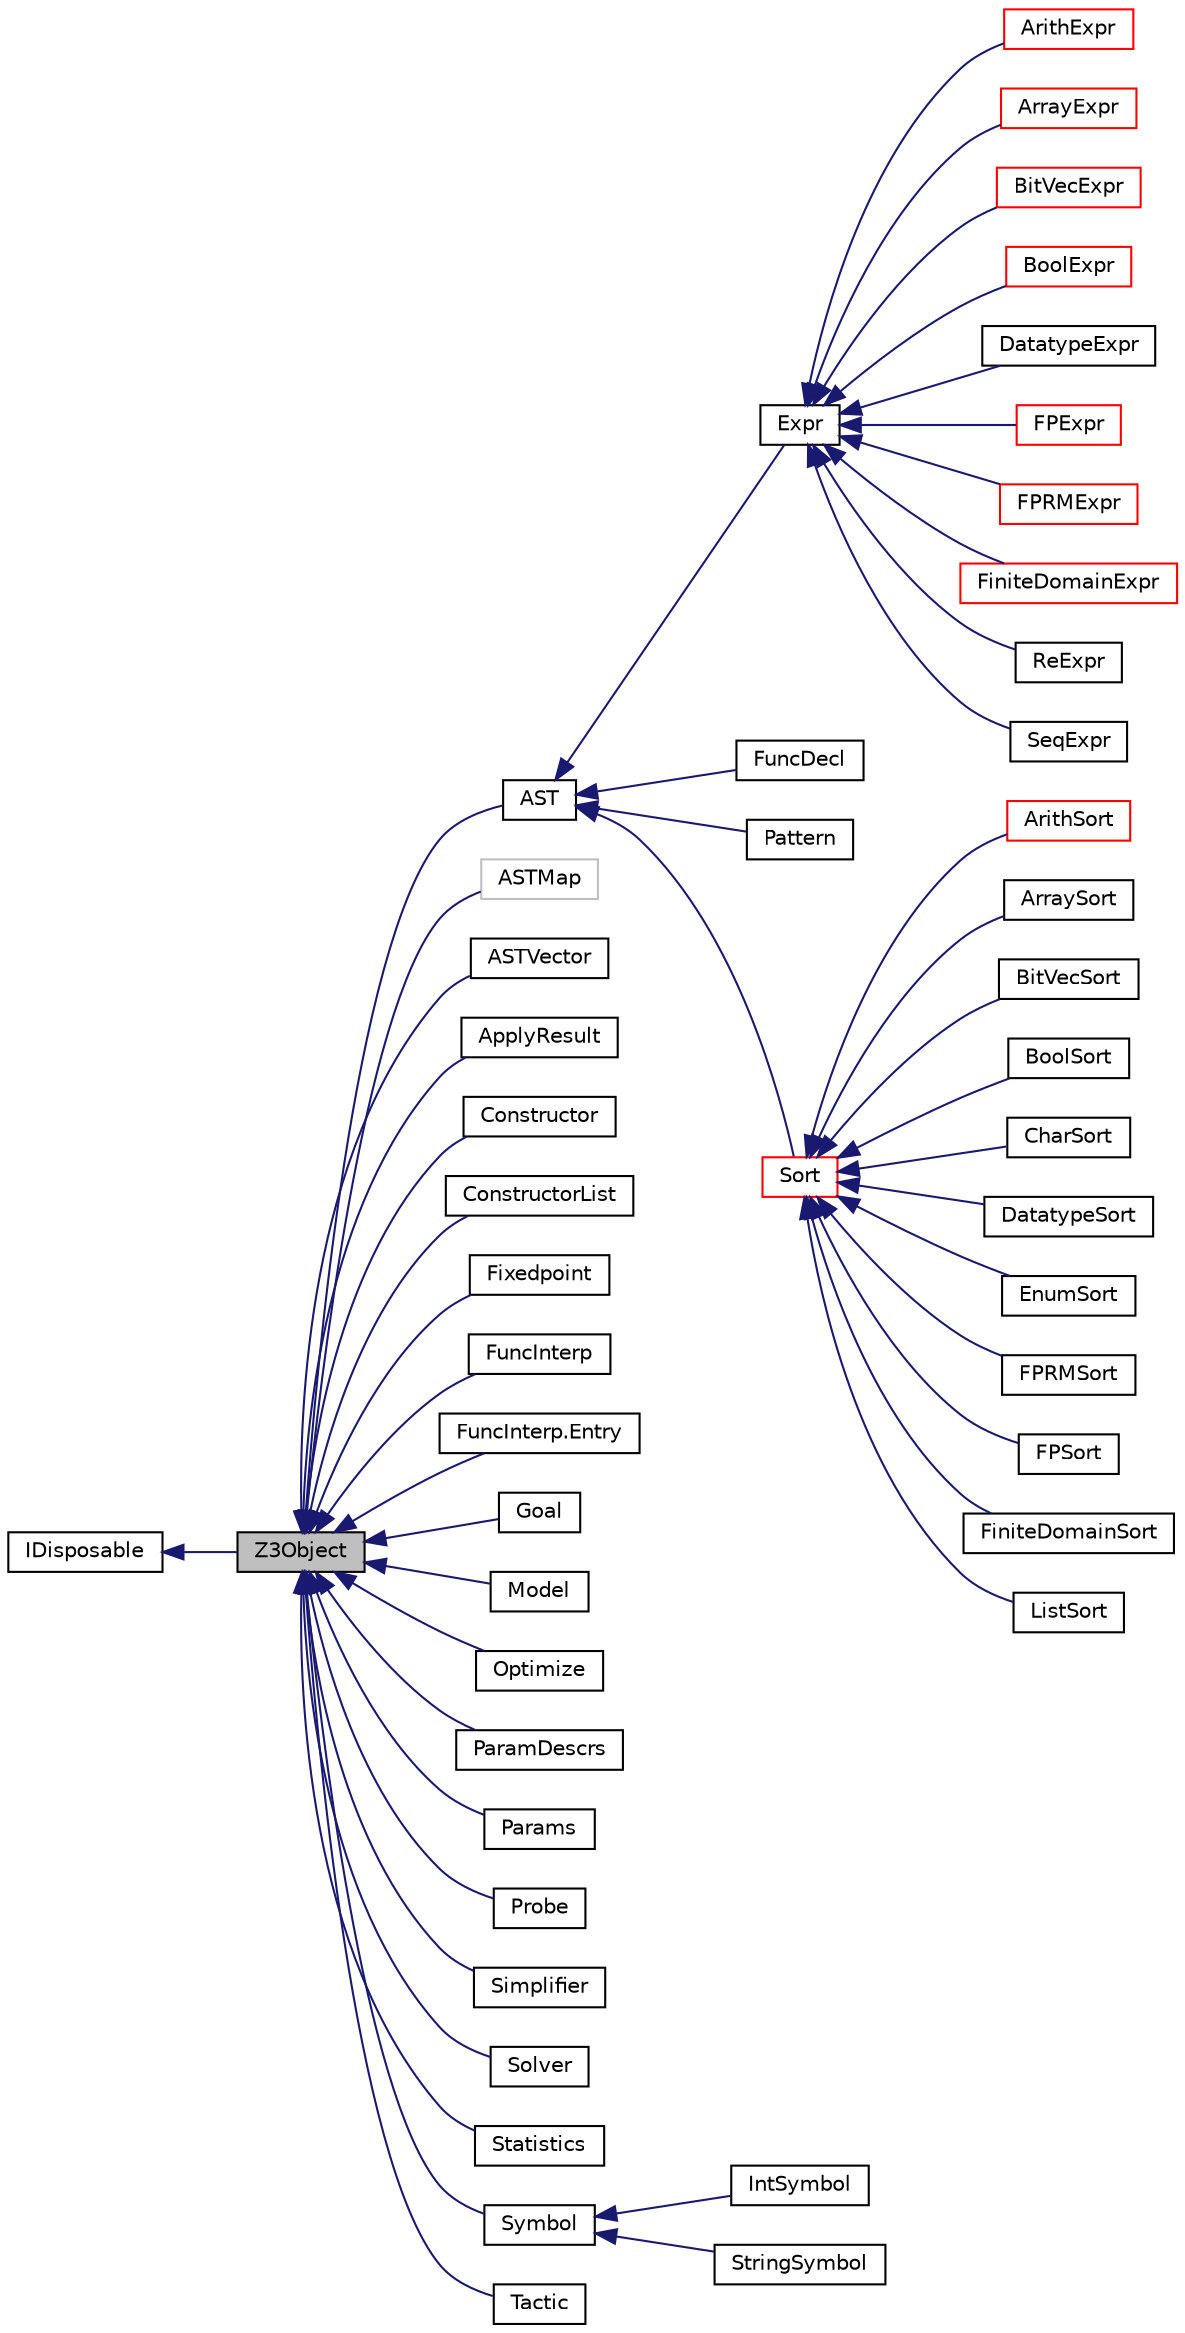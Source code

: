 digraph "Z3Object"
{
 // LATEX_PDF_SIZE
  edge [fontname="Helvetica",fontsize="10",labelfontname="Helvetica",labelfontsize="10"];
  node [fontname="Helvetica",fontsize="10",shape=record];
  rankdir="LR";
  Node1 [label="Z3Object",height=0.2,width=0.4,color="black", fillcolor="grey75", style="filled", fontcolor="black",tooltip="Internal base class for interfacing with native Z3 objects. Should not be used externally."];
  Node2 -> Node1 [dir="back",color="midnightblue",fontsize="10",style="solid",fontname="Helvetica"];
  Node2 [label="IDisposable",height=0.2,width=0.4,color="black", fillcolor="white", style="filled",URL="$class_i_disposable.html",tooltip=" "];
  Node1 -> Node3 [dir="back",color="midnightblue",fontsize="10",style="solid",fontname="Helvetica"];
  Node3 [label="AST",height=0.2,width=0.4,color="black", fillcolor="white", style="filled",URL="$class_microsoft_1_1_z3_1_1_a_s_t.html",tooltip="The abstract syntax tree (AST) class."];
  Node3 -> Node4 [dir="back",color="midnightblue",fontsize="10",style="solid",fontname="Helvetica"];
  Node4 [label="Expr",height=0.2,width=0.4,color="black", fillcolor="white", style="filled",URL="$class_microsoft_1_1_z3_1_1_expr.html",tooltip="Expressions are terms."];
  Node4 -> Node5 [dir="back",color="midnightblue",fontsize="10",style="solid",fontname="Helvetica"];
  Node5 [label="ArithExpr",height=0.2,width=0.4,color="red", fillcolor="white", style="filled",URL="$class_microsoft_1_1_z3_1_1_arith_expr.html",tooltip="Arithmetic expressions (int/real)"];
  Node4 -> Node11 [dir="back",color="midnightblue",fontsize="10",style="solid",fontname="Helvetica"];
  Node11 [label="ArrayExpr",height=0.2,width=0.4,color="red", fillcolor="white", style="filled",URL="$class_microsoft_1_1_z3_1_1_array_expr.html",tooltip="Array expressions"];
  Node4 -> Node13 [dir="back",color="midnightblue",fontsize="10",style="solid",fontname="Helvetica"];
  Node13 [label="BitVecExpr",height=0.2,width=0.4,color="red", fillcolor="white", style="filled",URL="$class_microsoft_1_1_z3_1_1_bit_vec_expr.html",tooltip="Bit-vector expressions"];
  Node4 -> Node15 [dir="back",color="midnightblue",fontsize="10",style="solid",fontname="Helvetica"];
  Node15 [label="BoolExpr",height=0.2,width=0.4,color="red", fillcolor="white", style="filled",URL="$class_microsoft_1_1_z3_1_1_bool_expr.html",tooltip="Boolean expressions"];
  Node4 -> Node17 [dir="back",color="midnightblue",fontsize="10",style="solid",fontname="Helvetica"];
  Node17 [label="DatatypeExpr",height=0.2,width=0.4,color="black", fillcolor="white", style="filled",URL="$class_microsoft_1_1_z3_1_1_datatype_expr.html",tooltip="Datatype expressions"];
  Node4 -> Node18 [dir="back",color="midnightblue",fontsize="10",style="solid",fontname="Helvetica"];
  Node18 [label="FPExpr",height=0.2,width=0.4,color="red", fillcolor="white", style="filled",URL="$class_microsoft_1_1_z3_1_1_f_p_expr.html",tooltip="FloatingPoint Expressions"];
  Node4 -> Node20 [dir="back",color="midnightblue",fontsize="10",style="solid",fontname="Helvetica"];
  Node20 [label="FPRMExpr",height=0.2,width=0.4,color="red", fillcolor="white", style="filled",URL="$class_microsoft_1_1_z3_1_1_f_p_r_m_expr.html",tooltip="FloatingPoint RoundingMode Expressions"];
  Node4 -> Node22 [dir="back",color="midnightblue",fontsize="10",style="solid",fontname="Helvetica"];
  Node22 [label="FiniteDomainExpr",height=0.2,width=0.4,color="red", fillcolor="white", style="filled",URL="$class_microsoft_1_1_z3_1_1_finite_domain_expr.html",tooltip="Finite-domain expressions"];
  Node4 -> Node24 [dir="back",color="midnightblue",fontsize="10",style="solid",fontname="Helvetica"];
  Node24 [label="ReExpr",height=0.2,width=0.4,color="black", fillcolor="white", style="filled",URL="$class_microsoft_1_1_z3_1_1_re_expr.html",tooltip="Regular expression expressions"];
  Node4 -> Node25 [dir="back",color="midnightblue",fontsize="10",style="solid",fontname="Helvetica"];
  Node25 [label="SeqExpr",height=0.2,width=0.4,color="black", fillcolor="white", style="filled",URL="$class_microsoft_1_1_z3_1_1_seq_expr.html",tooltip="Sequence expressions"];
  Node3 -> Node26 [dir="back",color="midnightblue",fontsize="10",style="solid",fontname="Helvetica"];
  Node26 [label="FuncDecl",height=0.2,width=0.4,color="black", fillcolor="white", style="filled",URL="$class_microsoft_1_1_z3_1_1_func_decl.html",tooltip="Function declarations."];
  Node3 -> Node27 [dir="back",color="midnightblue",fontsize="10",style="solid",fontname="Helvetica"];
  Node27 [label="Pattern",height=0.2,width=0.4,color="black", fillcolor="white", style="filled",URL="$class_microsoft_1_1_z3_1_1_pattern.html",tooltip="Patterns comprise a list of terms. The list should be non-empty. If the list comprises of more than o..."];
  Node3 -> Node28 [dir="back",color="midnightblue",fontsize="10",style="solid",fontname="Helvetica"];
  Node28 [label="Sort",height=0.2,width=0.4,color="red", fillcolor="white", style="filled",URL="$class_microsoft_1_1_z3_1_1_sort.html",tooltip="The Sort class implements type information for ASTs."];
  Node28 -> Node29 [dir="back",color="midnightblue",fontsize="10",style="solid",fontname="Helvetica"];
  Node29 [label="ArithSort",height=0.2,width=0.4,color="red", fillcolor="white", style="filled",URL="$class_microsoft_1_1_z3_1_1_arith_sort.html",tooltip="An arithmetic sort, i.e., Int or Real."];
  Node28 -> Node32 [dir="back",color="midnightblue",fontsize="10",style="solid",fontname="Helvetica"];
  Node32 [label="ArraySort",height=0.2,width=0.4,color="black", fillcolor="white", style="filled",URL="$class_microsoft_1_1_z3_1_1_array_sort.html",tooltip="Array sorts."];
  Node28 -> Node33 [dir="back",color="midnightblue",fontsize="10",style="solid",fontname="Helvetica"];
  Node33 [label="BitVecSort",height=0.2,width=0.4,color="black", fillcolor="white", style="filled",URL="$class_microsoft_1_1_z3_1_1_bit_vec_sort.html",tooltip="Bit-vector sorts."];
  Node28 -> Node34 [dir="back",color="midnightblue",fontsize="10",style="solid",fontname="Helvetica"];
  Node34 [label="BoolSort",height=0.2,width=0.4,color="black", fillcolor="white", style="filled",URL="$class_microsoft_1_1_z3_1_1_bool_sort.html",tooltip="A Boolean sort."];
  Node28 -> Node35 [dir="back",color="midnightblue",fontsize="10",style="solid",fontname="Helvetica"];
  Node35 [label="CharSort",height=0.2,width=0.4,color="black", fillcolor="white", style="filled",URL="$class_microsoft_1_1_z3_1_1_char_sort.html",tooltip="A Character sort"];
  Node28 -> Node36 [dir="back",color="midnightblue",fontsize="10",style="solid",fontname="Helvetica"];
  Node36 [label="DatatypeSort",height=0.2,width=0.4,color="black", fillcolor="white", style="filled",URL="$class_microsoft_1_1_z3_1_1_datatype_sort.html",tooltip="Datatype sorts."];
  Node28 -> Node37 [dir="back",color="midnightblue",fontsize="10",style="solid",fontname="Helvetica"];
  Node37 [label="EnumSort",height=0.2,width=0.4,color="black", fillcolor="white", style="filled",URL="$class_microsoft_1_1_z3_1_1_enum_sort.html",tooltip="Enumeration sorts."];
  Node28 -> Node38 [dir="back",color="midnightblue",fontsize="10",style="solid",fontname="Helvetica"];
  Node38 [label="FPRMSort",height=0.2,width=0.4,color="black", fillcolor="white", style="filled",URL="$class_microsoft_1_1_z3_1_1_f_p_r_m_sort.html",tooltip="The FloatingPoint RoundingMode sort"];
  Node28 -> Node39 [dir="back",color="midnightblue",fontsize="10",style="solid",fontname="Helvetica"];
  Node39 [label="FPSort",height=0.2,width=0.4,color="black", fillcolor="white", style="filled",URL="$class_microsoft_1_1_z3_1_1_f_p_sort.html",tooltip="FloatingPoint sort"];
  Node28 -> Node40 [dir="back",color="midnightblue",fontsize="10",style="solid",fontname="Helvetica"];
  Node40 [label="FiniteDomainSort",height=0.2,width=0.4,color="black", fillcolor="white", style="filled",URL="$class_microsoft_1_1_z3_1_1_finite_domain_sort.html",tooltip="Finite domain sorts."];
  Node28 -> Node41 [dir="back",color="midnightblue",fontsize="10",style="solid",fontname="Helvetica"];
  Node41 [label="ListSort",height=0.2,width=0.4,color="black", fillcolor="white", style="filled",URL="$class_microsoft_1_1_z3_1_1_list_sort.html",tooltip="List sorts."];
  Node1 -> Node48 [dir="back",color="midnightblue",fontsize="10",style="solid",fontname="Helvetica"];
  Node48 [label="ASTMap",height=0.2,width=0.4,color="grey75", fillcolor="white", style="filled",tooltip=" "];
  Node1 -> Node49 [dir="back",color="midnightblue",fontsize="10",style="solid",fontname="Helvetica"];
  Node49 [label="ASTVector",height=0.2,width=0.4,color="black", fillcolor="white", style="filled",URL="$class_microsoft_1_1_z3_1_1_a_s_t_vector.html",tooltip="Vectors of ASTs."];
  Node1 -> Node50 [dir="back",color="midnightblue",fontsize="10",style="solid",fontname="Helvetica"];
  Node50 [label="ApplyResult",height=0.2,width=0.4,color="black", fillcolor="white", style="filled",URL="$class_microsoft_1_1_z3_1_1_apply_result.html",tooltip="ApplyResult objects represent the result of an application of a tactic to a goal. It contains the sub..."];
  Node1 -> Node51 [dir="back",color="midnightblue",fontsize="10",style="solid",fontname="Helvetica"];
  Node51 [label="Constructor",height=0.2,width=0.4,color="black", fillcolor="white", style="filled",URL="$class_microsoft_1_1_z3_1_1_constructor.html",tooltip="Constructors are used for datatype sorts."];
  Node1 -> Node52 [dir="back",color="midnightblue",fontsize="10",style="solid",fontname="Helvetica"];
  Node52 [label="ConstructorList",height=0.2,width=0.4,color="black", fillcolor="white", style="filled",URL="$class_microsoft_1_1_z3_1_1_constructor_list.html",tooltip="Lists of constructors"];
  Node1 -> Node53 [dir="back",color="midnightblue",fontsize="10",style="solid",fontname="Helvetica"];
  Node53 [label="Fixedpoint",height=0.2,width=0.4,color="black", fillcolor="white", style="filled",URL="$class_microsoft_1_1_z3_1_1_fixedpoint.html",tooltip="Object for managing fixedpoints"];
  Node1 -> Node54 [dir="back",color="midnightblue",fontsize="10",style="solid",fontname="Helvetica"];
  Node54 [label="FuncInterp",height=0.2,width=0.4,color="black", fillcolor="white", style="filled",URL="$class_microsoft_1_1_z3_1_1_func_interp.html",tooltip="A function interpretation is represented as a finite map and an 'else' value. Each entry in the finit..."];
  Node1 -> Node55 [dir="back",color="midnightblue",fontsize="10",style="solid",fontname="Helvetica"];
  Node55 [label="FuncInterp.Entry",height=0.2,width=0.4,color="black", fillcolor="white", style="filled",URL="$class_microsoft_1_1_z3_1_1_func_interp_1_1_entry.html",tooltip="An Entry object represents an element in the finite map used to encode a function interpretation."];
  Node1 -> Node56 [dir="back",color="midnightblue",fontsize="10",style="solid",fontname="Helvetica"];
  Node56 [label="Goal",height=0.2,width=0.4,color="black", fillcolor="white", style="filled",URL="$class_microsoft_1_1_z3_1_1_goal.html",tooltip="A goal (aka problem). A goal is essentially a set of formulas, that can be solved and/or transformed ..."];
  Node1 -> Node57 [dir="back",color="midnightblue",fontsize="10",style="solid",fontname="Helvetica"];
  Node57 [label="Model",height=0.2,width=0.4,color="black", fillcolor="white", style="filled",URL="$class_microsoft_1_1_z3_1_1_model.html",tooltip="A Model contains interpretations (assignments) of constants and functions."];
  Node1 -> Node58 [dir="back",color="midnightblue",fontsize="10",style="solid",fontname="Helvetica"];
  Node58 [label="Optimize",height=0.2,width=0.4,color="black", fillcolor="white", style="filled",URL="$class_microsoft_1_1_z3_1_1_optimize.html",tooltip="Object for managing optimization context"];
  Node1 -> Node59 [dir="back",color="midnightblue",fontsize="10",style="solid",fontname="Helvetica"];
  Node59 [label="ParamDescrs",height=0.2,width=0.4,color="black", fillcolor="white", style="filled",URL="$class_microsoft_1_1_z3_1_1_param_descrs.html",tooltip="A ParamDescrs describes a set of parameters."];
  Node1 -> Node60 [dir="back",color="midnightblue",fontsize="10",style="solid",fontname="Helvetica"];
  Node60 [label="Params",height=0.2,width=0.4,color="black", fillcolor="white", style="filled",URL="$class_microsoft_1_1_z3_1_1_params.html",tooltip="A Params objects represents a configuration in the form of Symbol/value pairs."];
  Node1 -> Node61 [dir="back",color="midnightblue",fontsize="10",style="solid",fontname="Helvetica"];
  Node61 [label="Probe",height=0.2,width=0.4,color="black", fillcolor="white", style="filled",URL="$class_microsoft_1_1_z3_1_1_probe.html",tooltip="Probes are used to inspect a goal (aka problem) and collect information that may be used to decide wh..."];
  Node1 -> Node62 [dir="back",color="midnightblue",fontsize="10",style="solid",fontname="Helvetica"];
  Node62 [label="Simplifier",height=0.2,width=0.4,color="black", fillcolor="white", style="filled",URL="$class_microsoft_1_1_z3_1_1_simplifier.html",tooltip="Simplifiers are the basic building block for creating custom solvers with incremental pre-processing...."];
  Node1 -> Node63 [dir="back",color="midnightblue",fontsize="10",style="solid",fontname="Helvetica"];
  Node63 [label="Solver",height=0.2,width=0.4,color="black", fillcolor="white", style="filled",URL="$class_microsoft_1_1_z3_1_1_solver.html",tooltip="Solvers."];
  Node1 -> Node64 [dir="back",color="midnightblue",fontsize="10",style="solid",fontname="Helvetica"];
  Node64 [label="Statistics",height=0.2,width=0.4,color="black", fillcolor="white", style="filled",URL="$class_microsoft_1_1_z3_1_1_statistics.html",tooltip="Objects of this class track statistical information about solvers."];
  Node1 -> Node65 [dir="back",color="midnightblue",fontsize="10",style="solid",fontname="Helvetica"];
  Node65 [label="Symbol",height=0.2,width=0.4,color="black", fillcolor="white", style="filled",URL="$class_microsoft_1_1_z3_1_1_symbol.html",tooltip="Symbols are used to name several term and type constructors."];
  Node65 -> Node66 [dir="back",color="midnightblue",fontsize="10",style="solid",fontname="Helvetica"];
  Node66 [label="IntSymbol",height=0.2,width=0.4,color="black", fillcolor="white", style="filled",URL="$class_microsoft_1_1_z3_1_1_int_symbol.html",tooltip="Numbered symbols"];
  Node65 -> Node67 [dir="back",color="midnightblue",fontsize="10",style="solid",fontname="Helvetica"];
  Node67 [label="StringSymbol",height=0.2,width=0.4,color="black", fillcolor="white", style="filled",URL="$class_microsoft_1_1_z3_1_1_string_symbol.html",tooltip="Named symbols"];
  Node1 -> Node68 [dir="back",color="midnightblue",fontsize="10",style="solid",fontname="Helvetica"];
  Node68 [label="Tactic",height=0.2,width=0.4,color="black", fillcolor="white", style="filled",URL="$class_microsoft_1_1_z3_1_1_tactic.html",tooltip="Tactics are the basic building block for creating custom solvers for specific problem domains...."];
}
